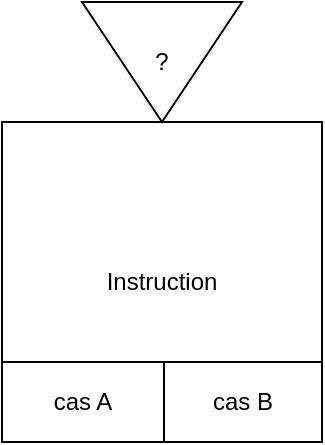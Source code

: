 <mxfile version="14.1.8" type="github">
  <diagram id="lDJxzJ-SNwr0Hjrm1M_N" name="Page-1">
    <mxGraphModel dx="1350" dy="804" grid="1" gridSize="10" guides="1" tooltips="1" connect="1" arrows="1" fold="1" page="1" pageScale="1" pageWidth="850" pageHeight="1100" math="0" shadow="0">
      <root>
        <mxCell id="0" />
        <mxCell id="1" parent="0" />
        <mxCell id="vPLojuVNxkRnchhj4tGB-1" value="" style="group" vertex="1" connectable="0" parent="1">
          <mxGeometry x="230" y="150" width="160" height="220" as="geometry" />
        </mxCell>
        <mxCell id="vPLojuVNxkRnchhj4tGB-2" value="Instruction" style="whiteSpace=wrap;html=1;aspect=fixed;" vertex="1" parent="vPLojuVNxkRnchhj4tGB-1">
          <mxGeometry y="60" width="160" height="160" as="geometry" />
        </mxCell>
        <mxCell id="vPLojuVNxkRnchhj4tGB-3" value="?" style="triangle;whiteSpace=wrap;html=1;rotation=0;direction=south;" vertex="1" parent="vPLojuVNxkRnchhj4tGB-1">
          <mxGeometry x="40" width="80" height="60" as="geometry" />
        </mxCell>
        <mxCell id="vPLojuVNxkRnchhj4tGB-4" value="" style="shape=table;html=1;whiteSpace=wrap;startSize=0;container=1;collapsible=0;childLayout=tableLayout;" vertex="1" parent="vPLojuVNxkRnchhj4tGB-1">
          <mxGeometry y="180" width="160" height="40" as="geometry" />
        </mxCell>
        <mxCell id="vPLojuVNxkRnchhj4tGB-5" value="" style="shape=partialRectangle;html=1;whiteSpace=wrap;collapsible=0;dropTarget=0;pointerEvents=0;fillColor=none;top=0;left=0;bottom=0;right=0;points=[[0,0.5],[1,0.5]];portConstraint=eastwest;" vertex="1" parent="vPLojuVNxkRnchhj4tGB-4">
          <mxGeometry width="160" height="40" as="geometry" />
        </mxCell>
        <mxCell id="vPLojuVNxkRnchhj4tGB-6" value="cas A" style="shape=partialRectangle;html=1;whiteSpace=wrap;connectable=0;fillColor=none;top=0;left=0;bottom=0;right=0;overflow=hidden;" vertex="1" parent="vPLojuVNxkRnchhj4tGB-5">
          <mxGeometry width="81" height="40" as="geometry" />
        </mxCell>
        <mxCell id="vPLojuVNxkRnchhj4tGB-7" value="cas B" style="shape=partialRectangle;html=1;whiteSpace=wrap;connectable=0;fillColor=none;top=0;left=0;bottom=0;right=0;overflow=hidden;" vertex="1" parent="vPLojuVNxkRnchhj4tGB-5">
          <mxGeometry x="81" width="79" height="40" as="geometry" />
        </mxCell>
      </root>
    </mxGraphModel>
  </diagram>
</mxfile>
